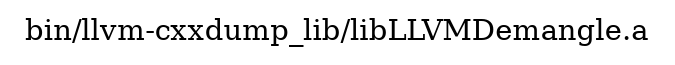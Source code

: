 digraph "bin/llvm-cxxdump_lib/libLLVMDemangle.a" {
	label="bin/llvm-cxxdump_lib/libLLVMDemangle.a";
	rankdir=LR;

}
